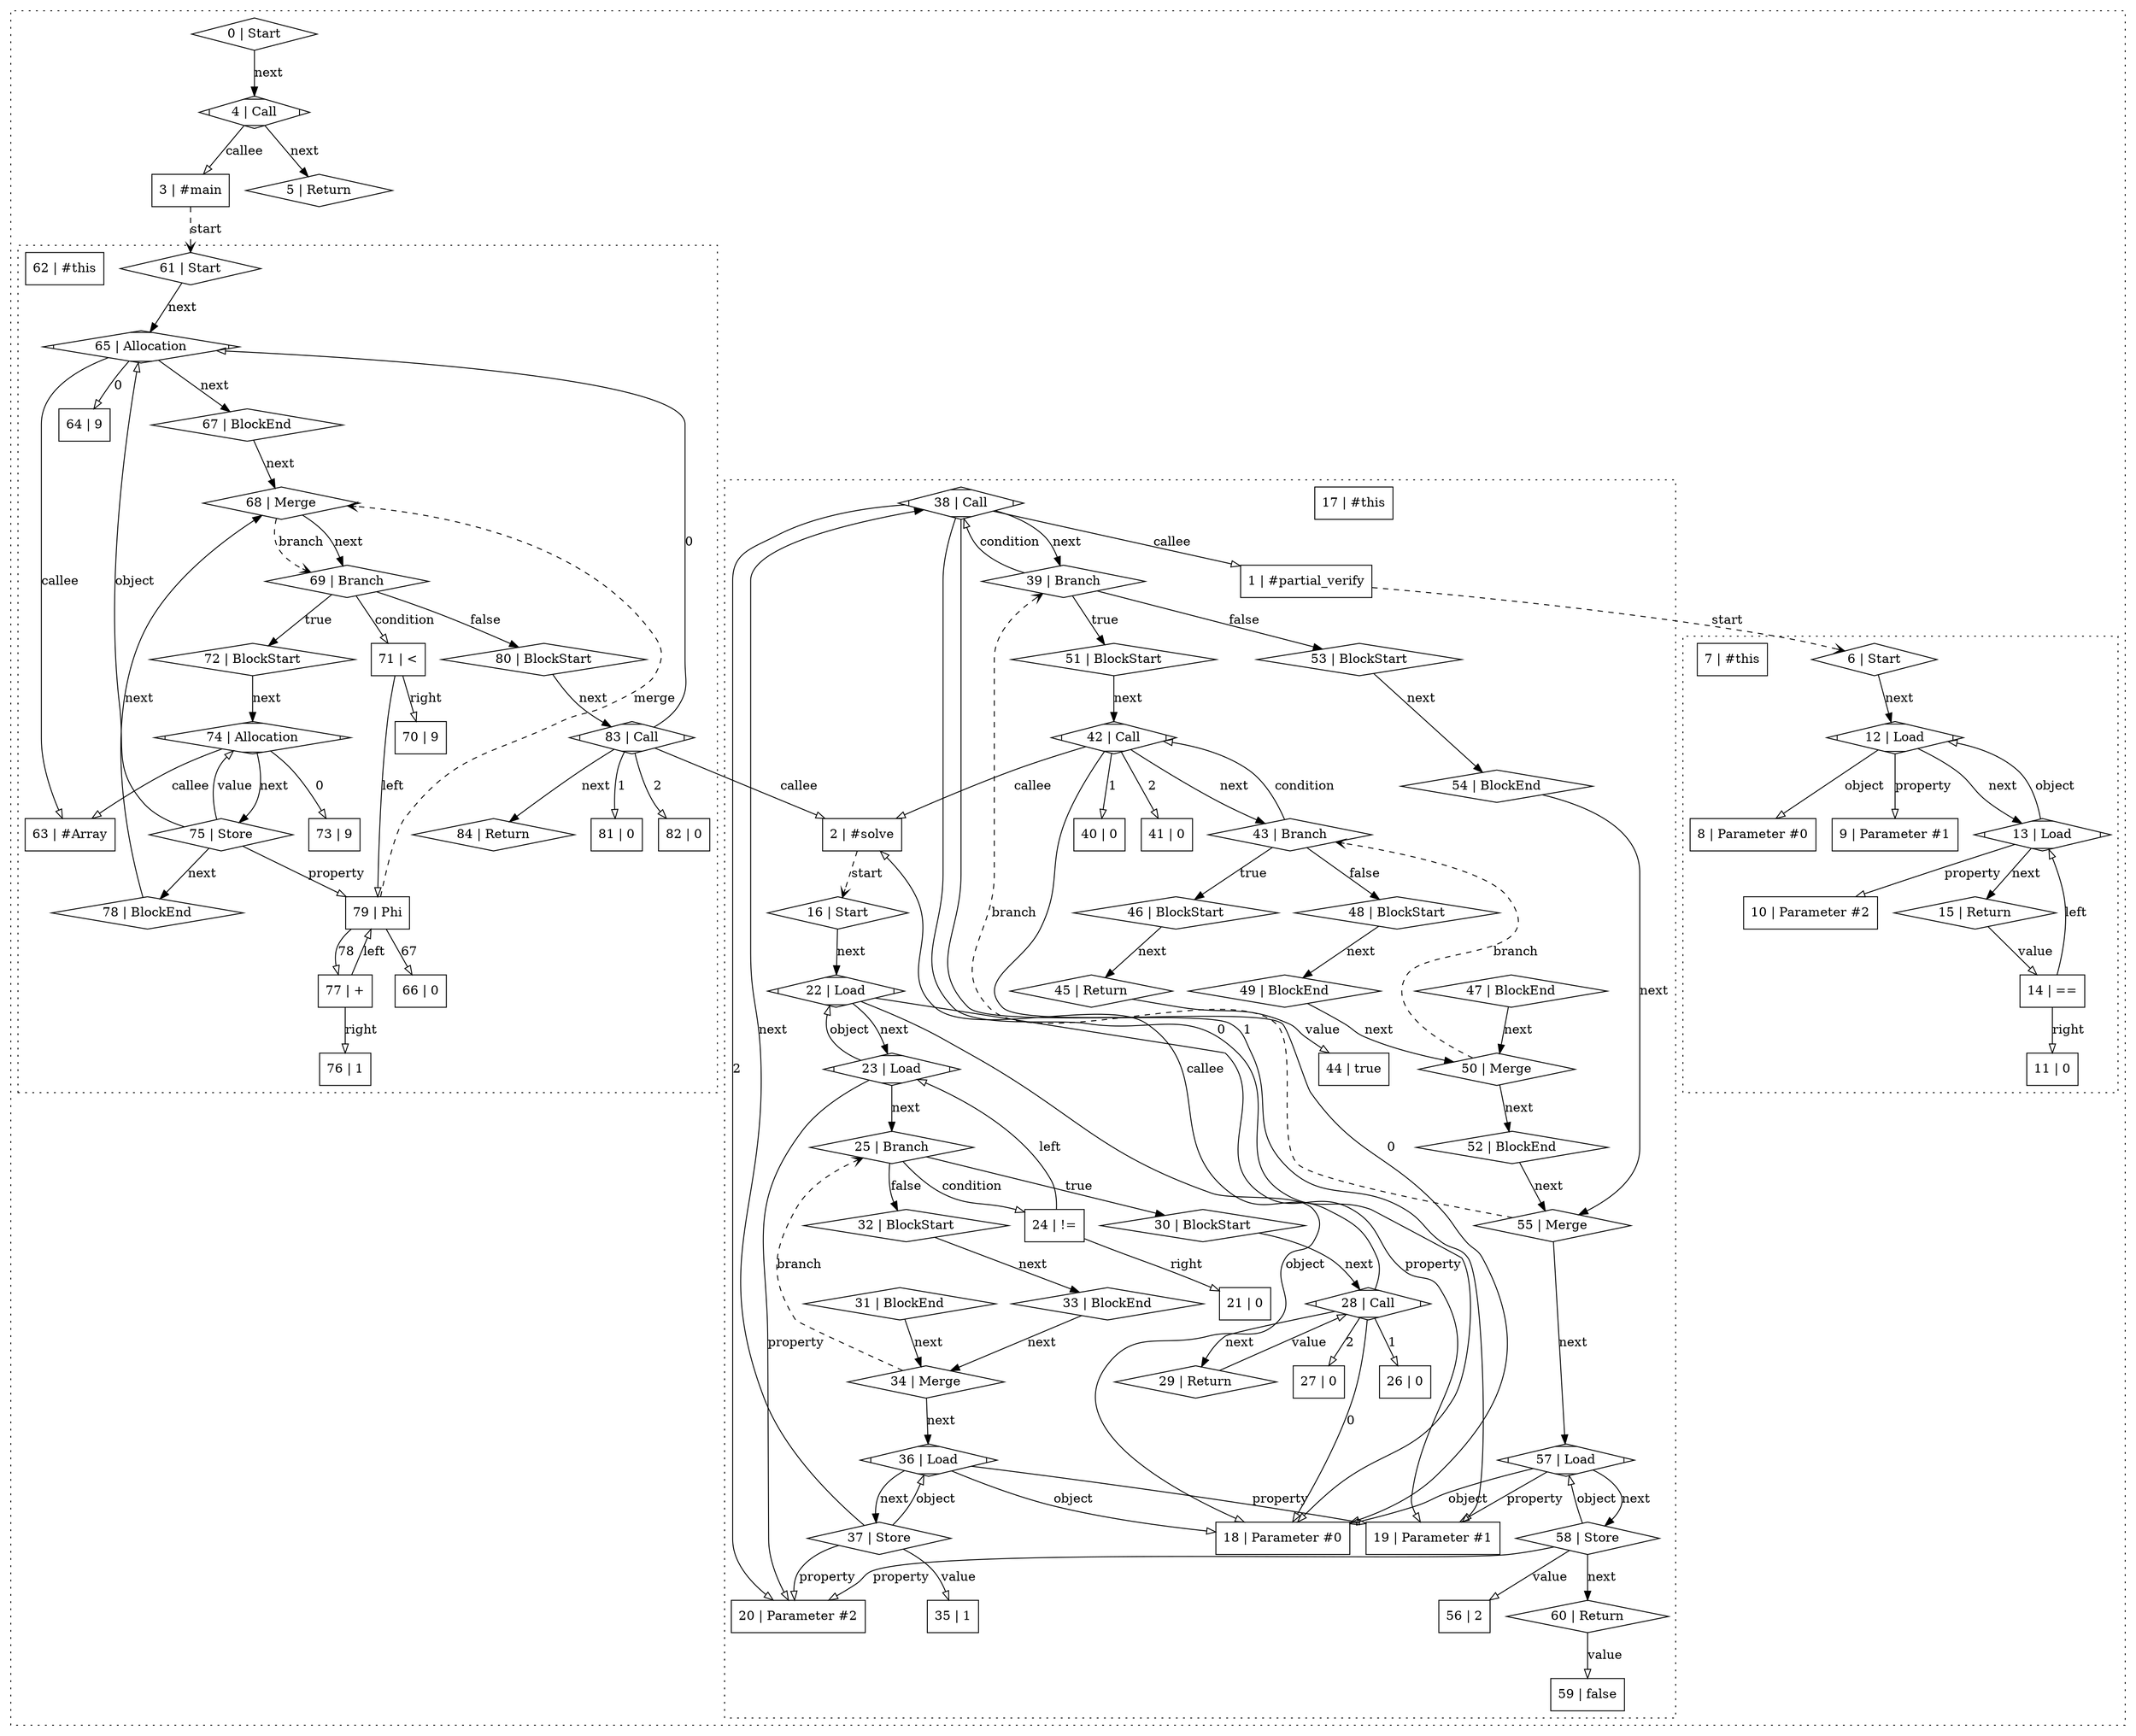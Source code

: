 digraph {
  subgraph "cluster_0" {
    style = "dotted";
    "0" [
      label = "0 | Start";
      shape = "diamond";
    ];
    "1" [
      label = "1 | #partial_verify";
      shape = "rectangle";
    ];
    "2" [
      label = "2 | #solve";
      shape = "rectangle";
    ];
    "3" [
      label = "3 | #main";
      shape = "rectangle";
    ];
    "4" [
      label = "4 | Call";
      shape = "Mdiamond";
    ];
    "5" [
      label = "5 | Return";
      shape = "diamond";
    ];
    subgraph "cluster_1" {
      style = "dotted";
      "6" [
        label = "6 | Start";
        shape = "diamond";
      ];
      "7" [
        label = "7 | #this";
        shape = "rectangle";
      ];
      "8" [
        label = "8 | Parameter #0";
        shape = "rectangle";
      ];
      "9" [
        label = "9 | Parameter #1";
        shape = "rectangle";
      ];
      "10" [
        label = "10 | Parameter #2";
        shape = "rectangle";
      ];
      "11" [
        label = "11 | 0";
        shape = "rectangle";
      ];
      "12" [
        label = "12 | Load";
        shape = "Mdiamond";
      ];
      "13" [
        label = "13 | Load";
        shape = "Mdiamond";
      ];
      "14" [
        label = "14 | ==";
        shape = "rectangle";
      ];
      "15" [
        label = "15 | Return";
        shape = "diamond";
      ];
      "6" -> "12" [
        label = "next";
        arrowhead = "normal";
      ];
      "12" -> "13" [
        label = "next";
        arrowhead = "normal";
      ];
      "12" -> "8" [
        label = "object";
        arrowhead = "onormal";
      ];
      "12" -> "9" [
        label = "property";
        arrowhead = "onormal";
      ];
      "13" -> "15" [
        label = "next";
        arrowhead = "normal";
      ];
      "13" -> "12" [
        label = "object";
        arrowhead = "onormal";
      ];
      "13" -> "10" [
        label = "property";
        arrowhead = "onormal";
      ];
      "14" -> "13" [
        label = "left";
        arrowhead = "onormal";
      ];
      "14" -> "11" [
        label = "right";
        arrowhead = "onormal";
      ];
      "15" -> "14" [
        label = "value";
        arrowhead = "onormal";
      ];
    }
    subgraph "cluster_2" {
      style = "dotted";
      "16" [
        label = "16 | Start";
        shape = "diamond";
      ];
      "17" [
        label = "17 | #this";
        shape = "rectangle";
      ];
      "18" [
        label = "18 | Parameter #0";
        shape = "rectangle";
      ];
      "19" [
        label = "19 | Parameter #1";
        shape = "rectangle";
      ];
      "20" [
        label = "20 | Parameter #2";
        shape = "rectangle";
      ];
      "21" [
        label = "21 | 0";
        shape = "rectangle";
      ];
      "22" [
        label = "22 | Load";
        shape = "Mdiamond";
      ];
      "23" [
        label = "23 | Load";
        shape = "Mdiamond";
      ];
      "24" [
        label = "24 | !=";
        shape = "rectangle";
      ];
      "25" [
        label = "25 | Branch";
        shape = "diamond";
      ];
      "26" [
        label = "26 | 0";
        shape = "rectangle";
      ];
      "27" [
        label = "27 | 0";
        shape = "rectangle";
      ];
      "28" [
        label = "28 | Call";
        shape = "Mdiamond";
      ];
      "29" [
        label = "29 | Return";
        shape = "diamond";
      ];
      "30" [
        label = "30 | BlockStart";
        shape = "diamond";
      ];
      "31" [
        label = "31 | BlockEnd";
        shape = "diamond";
      ];
      "32" [
        label = "32 | BlockStart";
        shape = "diamond";
      ];
      "33" [
        label = "33 | BlockEnd";
        shape = "diamond";
      ];
      "34" [
        label = "34 | Merge";
        shape = "diamond";
      ];
      "35" [
        label = "35 | 1";
        shape = "rectangle";
      ];
      "36" [
        label = "36 | Load";
        shape = "Mdiamond";
      ];
      "37" [
        label = "37 | Store";
        shape = "diamond";
      ];
      "38" [
        label = "38 | Call";
        shape = "Mdiamond";
      ];
      "39" [
        label = "39 | Branch";
        shape = "diamond";
      ];
      "40" [
        label = "40 | 0";
        shape = "rectangle";
      ];
      "41" [
        label = "41 | 0";
        shape = "rectangle";
      ];
      "42" [
        label = "42 | Call";
        shape = "Mdiamond";
      ];
      "43" [
        label = "43 | Branch";
        shape = "diamond";
      ];
      "44" [
        label = "44 | true";
        shape = "rectangle";
      ];
      "45" [
        label = "45 | Return";
        shape = "diamond";
      ];
      "46" [
        label = "46 | BlockStart";
        shape = "diamond";
      ];
      "47" [
        label = "47 | BlockEnd";
        shape = "diamond";
      ];
      "48" [
        label = "48 | BlockStart";
        shape = "diamond";
      ];
      "49" [
        label = "49 | BlockEnd";
        shape = "diamond";
      ];
      "50" [
        label = "50 | Merge";
        shape = "diamond";
      ];
      "51" [
        label = "51 | BlockStart";
        shape = "diamond";
      ];
      "52" [
        label = "52 | BlockEnd";
        shape = "diamond";
      ];
      "53" [
        label = "53 | BlockStart";
        shape = "diamond";
      ];
      "54" [
        label = "54 | BlockEnd";
        shape = "diamond";
      ];
      "55" [
        label = "55 | Merge";
        shape = "diamond";
      ];
      "56" [
        label = "56 | 2";
        shape = "rectangle";
      ];
      "57" [
        label = "57 | Load";
        shape = "Mdiamond";
      ];
      "58" [
        label = "58 | Store";
        shape = "diamond";
      ];
      "59" [
        label = "59 | false";
        shape = "rectangle";
      ];
      "60" [
        label = "60 | Return";
        shape = "diamond";
      ];
      "16" -> "22" [
        label = "next";
        arrowhead = "normal";
      ];
      "22" -> "23" [
        label = "next";
        arrowhead = "normal";
      ];
      "22" -> "18" [
        label = "object";
        arrowhead = "onormal";
      ];
      "22" -> "19" [
        label = "property";
        arrowhead = "onormal";
      ];
      "23" -> "25" [
        label = "next";
        arrowhead = "normal";
      ];
      "23" -> "22" [
        label = "object";
        arrowhead = "onormal";
      ];
      "23" -> "20" [
        label = "property";
        arrowhead = "onormal";
      ];
      "24" -> "23" [
        label = "left";
        arrowhead = "onormal";
      ];
      "24" -> "21" [
        label = "right";
        arrowhead = "onormal";
      ];
      "25" -> "24" [
        label = "condition";
        arrowhead = "onormal";
      ];
      "25" -> "30" [
        label = "true";
        arrowhead = "normal";
      ];
      "25" -> "32" [
        label = "false";
        arrowhead = "normal";
      ];
      "28" -> "29" [
        label = "next";
        arrowhead = "normal";
      ];
      "28" -> "2" [
        label = "callee";
        arrowhead = "onormal";
      ];
      "28" -> "18" [
        label = "0";
        arrowhead = "onormal";
      ];
      "28" -> "26" [
        label = "1";
        arrowhead = "onormal";
      ];
      "28" -> "27" [
        label = "2";
        arrowhead = "onormal";
      ];
      "29" -> "28" [
        label = "value";
        arrowhead = "onormal";
      ];
      "30" -> "28" [
        label = "next";
        arrowhead = "normal";
      ];
      "31" -> "34" [
        label = "next";
        arrowhead = "normal";
      ];
      "32" -> "33" [
        label = "next";
        arrowhead = "normal";
      ];
      "33" -> "34" [
        label = "next";
        arrowhead = "normal";
      ];
      "34" -> "36" [
        label = "next";
        arrowhead = "normal";
      ];
      "34" -> "25" [
        label = "branch";
        arrowhead = "vee";
        style = "dashed";
      ];
      "36" -> "37" [
        label = "next";
        arrowhead = "normal";
      ];
      "36" -> "18" [
        label = "object";
        arrowhead = "onormal";
      ];
      "36" -> "19" [
        label = "property";
        arrowhead = "onormal";
      ];
      "37" -> "38" [
        label = "next";
        arrowhead = "normal";
      ];
      "37" -> "36" [
        label = "object";
        arrowhead = "onormal";
      ];
      "37" -> "20" [
        label = "property";
        arrowhead = "onormal";
      ];
      "37" -> "35" [
        label = "value";
        arrowhead = "onormal";
      ];
      "38" -> "39" [
        label = "next";
        arrowhead = "normal";
      ];
      "38" -> "1" [
        label = "callee";
        arrowhead = "onormal";
      ];
      "38" -> "18" [
        label = "0";
        arrowhead = "onormal";
      ];
      "38" -> "19" [
        label = "1";
        arrowhead = "onormal";
      ];
      "38" -> "20" [
        label = "2";
        arrowhead = "onormal";
      ];
      "39" -> "38" [
        label = "condition";
        arrowhead = "onormal";
      ];
      "39" -> "51" [
        label = "true";
        arrowhead = "normal";
      ];
      "39" -> "53" [
        label = "false";
        arrowhead = "normal";
      ];
      "42" -> "43" [
        label = "next";
        arrowhead = "normal";
      ];
      "42" -> "2" [
        label = "callee";
        arrowhead = "onormal";
      ];
      "42" -> "18" [
        label = "0";
        arrowhead = "onormal";
      ];
      "42" -> "40" [
        label = "1";
        arrowhead = "onormal";
      ];
      "42" -> "41" [
        label = "2";
        arrowhead = "onormal";
      ];
      "43" -> "42" [
        label = "condition";
        arrowhead = "onormal";
      ];
      "43" -> "46" [
        label = "true";
        arrowhead = "normal";
      ];
      "43" -> "48" [
        label = "false";
        arrowhead = "normal";
      ];
      "45" -> "44" [
        label = "value";
        arrowhead = "onormal";
      ];
      "46" -> "45" [
        label = "next";
        arrowhead = "normal";
      ];
      "47" -> "50" [
        label = "next";
        arrowhead = "normal";
      ];
      "48" -> "49" [
        label = "next";
        arrowhead = "normal";
      ];
      "49" -> "50" [
        label = "next";
        arrowhead = "normal";
      ];
      "50" -> "52" [
        label = "next";
        arrowhead = "normal";
      ];
      "50" -> "43" [
        label = "branch";
        arrowhead = "vee";
        style = "dashed";
      ];
      "51" -> "42" [
        label = "next";
        arrowhead = "normal";
      ];
      "52" -> "55" [
        label = "next";
        arrowhead = "normal";
      ];
      "53" -> "54" [
        label = "next";
        arrowhead = "normal";
      ];
      "54" -> "55" [
        label = "next";
        arrowhead = "normal";
      ];
      "55" -> "57" [
        label = "next";
        arrowhead = "normal";
      ];
      "55" -> "39" [
        label = "branch";
        arrowhead = "vee";
        style = "dashed";
      ];
      "57" -> "58" [
        label = "next";
        arrowhead = "normal";
      ];
      "57" -> "18" [
        label = "object";
        arrowhead = "onormal";
      ];
      "57" -> "19" [
        label = "property";
        arrowhead = "onormal";
      ];
      "58" -> "60" [
        label = "next";
        arrowhead = "normal";
      ];
      "58" -> "57" [
        label = "object";
        arrowhead = "onormal";
      ];
      "58" -> "20" [
        label = "property";
        arrowhead = "onormal";
      ];
      "58" -> "56" [
        label = "value";
        arrowhead = "onormal";
      ];
      "60" -> "59" [
        label = "value";
        arrowhead = "onormal";
      ];
    }
    subgraph "cluster_3" {
      style = "dotted";
      "61" [
        label = "61 | Start";
        shape = "diamond";
      ];
      "62" [
        label = "62 | #this";
        shape = "rectangle";
      ];
      "63" [
        label = "63 | #Array";
        shape = "rectangle";
      ];
      "64" [
        label = "64 | 9";
        shape = "rectangle";
      ];
      "65" [
        label = "65 | Allocation";
        shape = "Mdiamond";
      ];
      "66" [
        label = "66 | 0";
        shape = "rectangle";
      ];
      "67" [
        label = "67 | BlockEnd";
        shape = "diamond";
      ];
      "68" [
        label = "68 | Merge";
        shape = "diamond";
      ];
      "69" [
        label = "69 | Branch";
        shape = "diamond";
      ];
      "70" [
        label = "70 | 9";
        shape = "rectangle";
      ];
      "71" [
        label = "71 | <";
        shape = "rectangle";
      ];
      "72" [
        label = "72 | BlockStart";
        shape = "diamond";
      ];
      "73" [
        label = "73 | 9";
        shape = "rectangle";
      ];
      "74" [
        label = "74 | Allocation";
        shape = "Mdiamond";
      ];
      "75" [
        label = "75 | Store";
        shape = "diamond";
      ];
      "76" [
        label = "76 | 1";
        shape = "rectangle";
      ];
      "77" [
        label = "77 | +";
        shape = "rectangle";
      ];
      "78" [
        label = "78 | BlockEnd";
        shape = "diamond";
      ];
      "79" [
        label = "79 | Phi";
        shape = "rectangle";
      ];
      "80" [
        label = "80 | BlockStart";
        shape = "diamond";
      ];
      "81" [
        label = "81 | 0";
        shape = "rectangle";
      ];
      "82" [
        label = "82 | 0";
        shape = "rectangle";
      ];
      "83" [
        label = "83 | Call";
        shape = "Mdiamond";
      ];
      "84" [
        label = "84 | Return";
        shape = "diamond";
      ];
      "61" -> "65" [
        label = "next";
        arrowhead = "normal";
      ];
      "65" -> "67" [
        label = "next";
        arrowhead = "normal";
      ];
      "65" -> "63" [
        label = "callee";
        arrowhead = "onormal";
      ];
      "65" -> "64" [
        label = "0";
        arrowhead = "onormal";
      ];
      "67" -> "68" [
        label = "next";
        arrowhead = "normal";
      ];
      "68" -> "69" [
        label = "next";
        arrowhead = "normal";
      ];
      "68" -> "69" [
        label = "branch";
        arrowhead = "vee";
        style = "dashed";
      ];
      "69" -> "71" [
        label = "condition";
        arrowhead = "onormal";
      ];
      "69" -> "72" [
        label = "true";
        arrowhead = "normal";
      ];
      "69" -> "80" [
        label = "false";
        arrowhead = "normal";
      ];
      "71" -> "79" [
        label = "left";
        arrowhead = "onormal";
      ];
      "71" -> "70" [
        label = "right";
        arrowhead = "onormal";
      ];
      "72" -> "74" [
        label = "next";
        arrowhead = "normal";
      ];
      "74" -> "75" [
        label = "next";
        arrowhead = "normal";
      ];
      "74" -> "63" [
        label = "callee";
        arrowhead = "onormal";
      ];
      "74" -> "73" [
        label = "0";
        arrowhead = "onormal";
      ];
      "75" -> "78" [
        label = "next";
        arrowhead = "normal";
      ];
      "75" -> "65" [
        label = "object";
        arrowhead = "onormal";
      ];
      "75" -> "79" [
        label = "property";
        arrowhead = "onormal";
      ];
      "75" -> "74" [
        label = "value";
        arrowhead = "onormal";
      ];
      "77" -> "79" [
        label = "left";
        arrowhead = "onormal";
      ];
      "77" -> "76" [
        label = "right";
        arrowhead = "onormal";
      ];
      "78" -> "68" [
        label = "next";
        arrowhead = "normal";
      ];
      "79" -> "66" [
        label = "67";
        arrowhead = "onormal";
      ];
      "79" -> "77" [
        label = "78";
        arrowhead = "onormal";
      ];
      "79" -> "68" [
        label = "merge";
        arrowhead = "vee";
        style = "dashed";
      ];
      "80" -> "83" [
        label = "next";
        arrowhead = "normal";
      ];
      "83" -> "84" [
        label = "next";
        arrowhead = "normal";
      ];
      "83" -> "2" [
        label = "callee";
        arrowhead = "onormal";
      ];
      "83" -> "65" [
        label = "0";
        arrowhead = "onormal";
      ];
      "83" -> "81" [
        label = "1";
        arrowhead = "onormal";
      ];
      "83" -> "82" [
        label = "2";
        arrowhead = "onormal";
      ];
    }
    "0" -> "4" [
      label = "next";
      arrowhead = "normal";
    ];
    "1" -> "6" [
      label = "start";
      arrowhead = "vee";
      style = "dashed";
    ];
    "2" -> "16" [
      label = "start";
      arrowhead = "vee";
      style = "dashed";
    ];
    "3" -> "61" [
      label = "start";
      arrowhead = "vee";
      style = "dashed";
    ];
    "4" -> "5" [
      label = "next";
      arrowhead = "normal";
    ];
    "4" -> "3" [
      label = "callee";
      arrowhead = "onormal";
    ];
  }
}